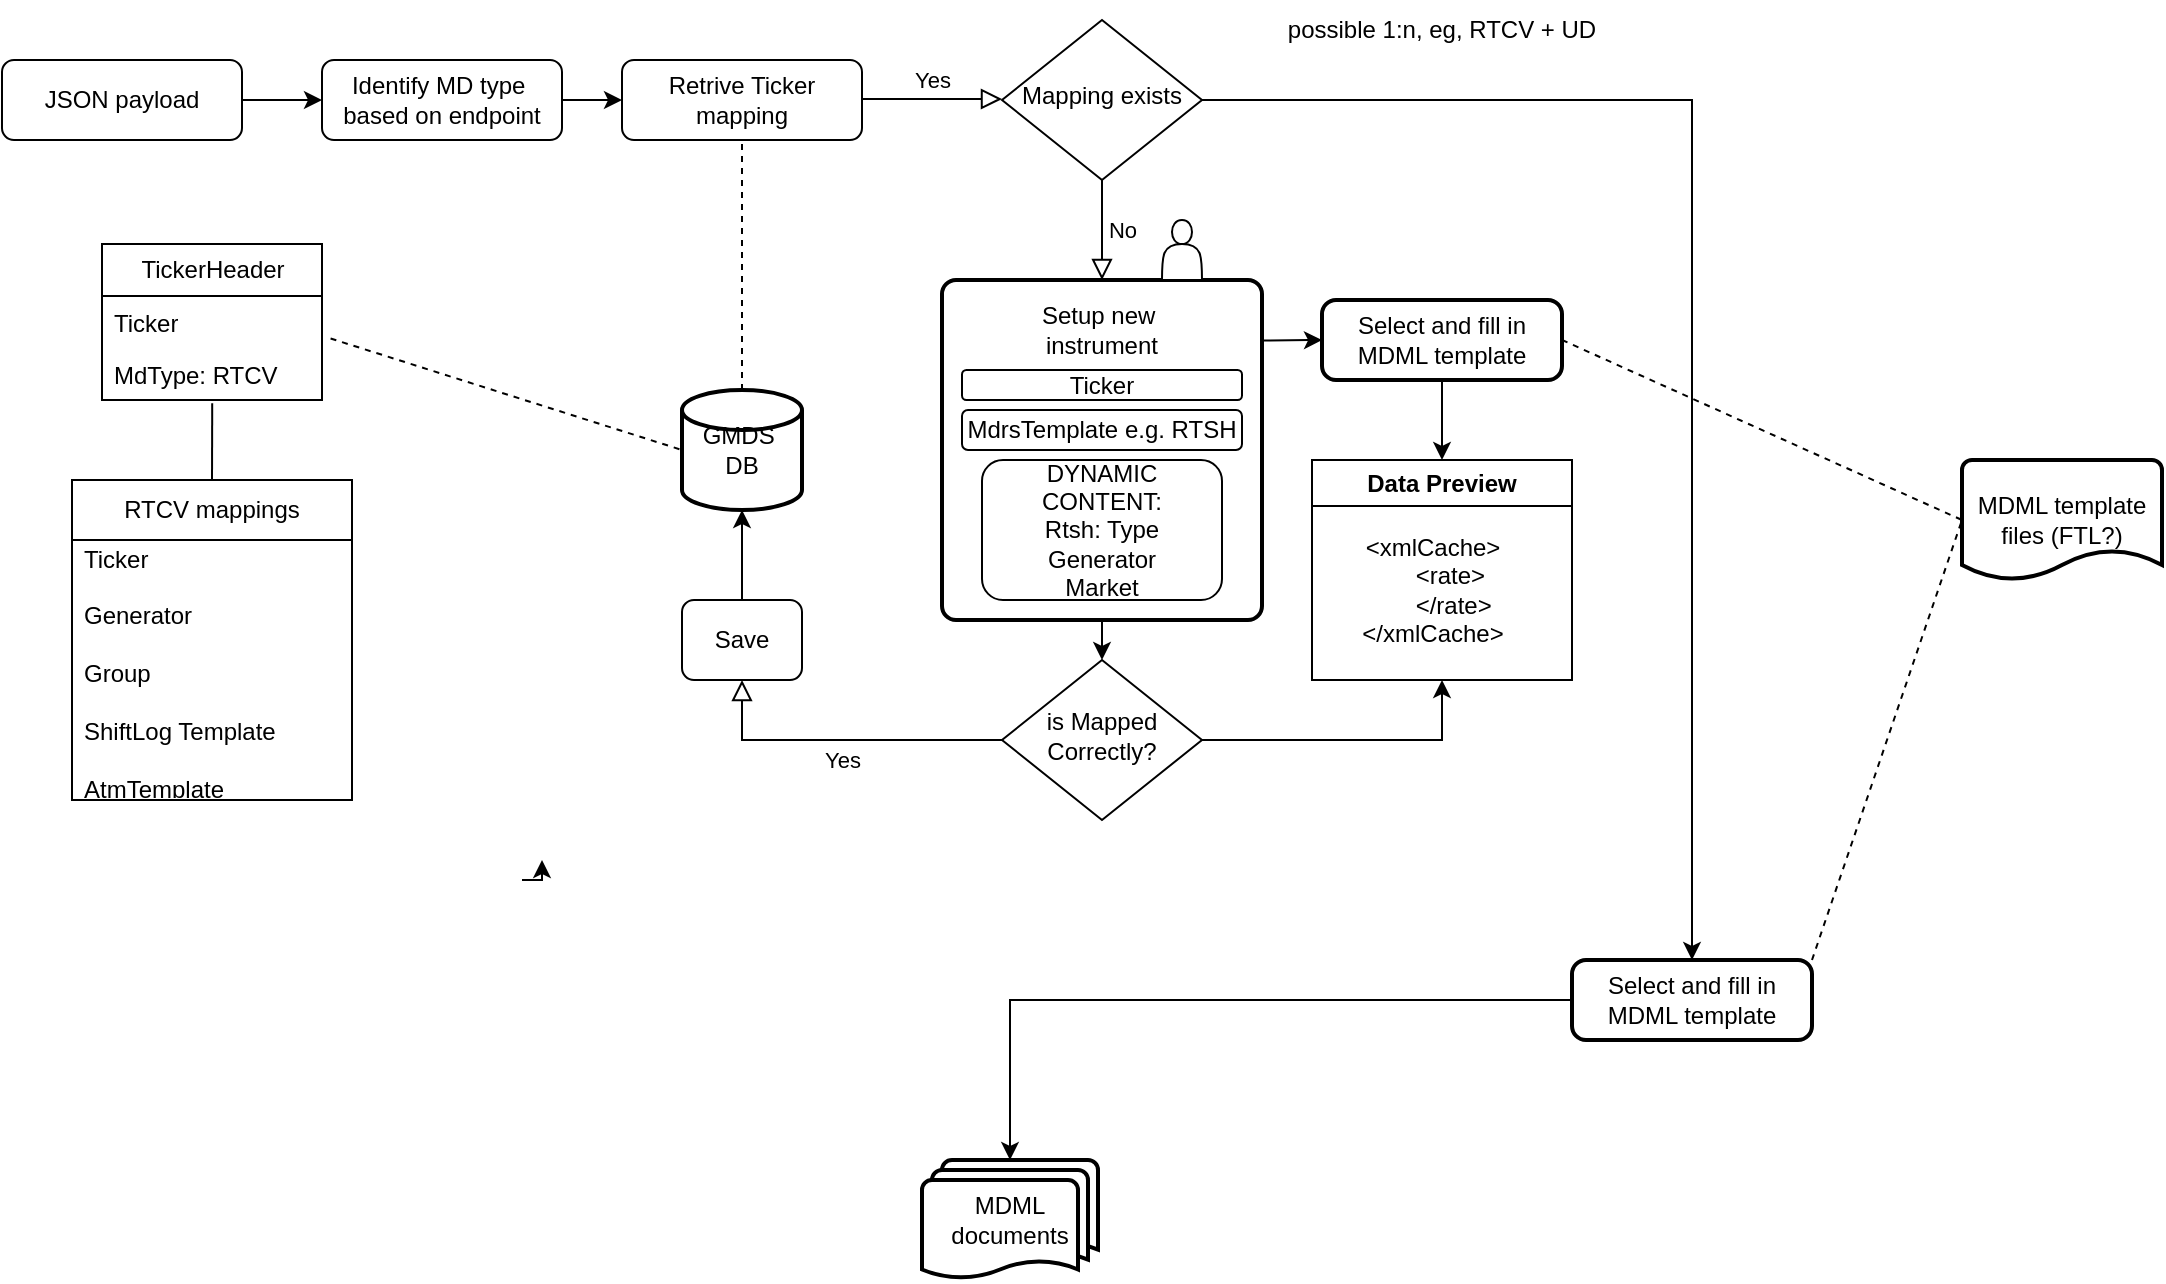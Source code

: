 <mxfile version="26.2.14">
  <diagram id="C5RBs43oDa-KdzZeNtuy" name="Page-1">
    <mxGraphModel dx="2043" dy="671" grid="1" gridSize="10" guides="1" tooltips="1" connect="1" arrows="1" fold="1" page="1" pageScale="1" pageWidth="827" pageHeight="1169" math="0" shadow="0">
      <root>
        <mxCell id="WIyWlLk6GJQsqaUBKTNV-0" />
        <mxCell id="WIyWlLk6GJQsqaUBKTNV-1" parent="WIyWlLk6GJQsqaUBKTNV-0" />
        <mxCell id="0x4GOvO5WbsecGbyz3oT-88" style="edgeStyle=orthogonalEdgeStyle;rounded=0;orthogonalLoop=1;jettySize=auto;html=1;exitX=1;exitY=0.5;exitDx=0;exitDy=0;" edge="1" parent="WIyWlLk6GJQsqaUBKTNV-1" source="WIyWlLk6GJQsqaUBKTNV-3" target="0x4GOvO5WbsecGbyz3oT-86">
          <mxGeometry relative="1" as="geometry" />
        </mxCell>
        <mxCell id="WIyWlLk6GJQsqaUBKTNV-3" value="JSON payload" style="rounded=1;whiteSpace=wrap;html=1;fontSize=12;glass=0;strokeWidth=1;shadow=0;" parent="WIyWlLk6GJQsqaUBKTNV-1" vertex="1">
          <mxGeometry x="-100" y="50" width="120" height="40" as="geometry" />
        </mxCell>
        <mxCell id="0x4GOvO5WbsecGbyz3oT-62" style="edgeStyle=orthogonalEdgeStyle;rounded=0;orthogonalLoop=1;jettySize=auto;html=1;exitX=0.5;exitY=0;exitDx=0;exitDy=0;" edge="1" parent="WIyWlLk6GJQsqaUBKTNV-1">
          <mxGeometry relative="1" as="geometry">
            <mxPoint x="170" y="450" as="targetPoint" />
            <mxPoint x="160" y="460" as="sourcePoint" />
          </mxGeometry>
        </mxCell>
        <mxCell id="0x4GOvO5WbsecGbyz3oT-65" style="edgeStyle=orthogonalEdgeStyle;rounded=0;orthogonalLoop=1;jettySize=auto;html=1;exitX=0.5;exitY=1;exitDx=0;exitDy=0;entryX=0.5;entryY=0;entryDx=0;entryDy=0;" edge="1" parent="WIyWlLk6GJQsqaUBKTNV-1" source="0x4GOvO5WbsecGbyz3oT-0" target="0x4GOvO5WbsecGbyz3oT-64">
          <mxGeometry relative="1" as="geometry" />
        </mxCell>
        <mxCell id="0x4GOvO5WbsecGbyz3oT-0" value="" style="rounded=1;whiteSpace=wrap;html=1;absoluteArcSize=1;arcSize=14;strokeWidth=2;align=center;" vertex="1" parent="WIyWlLk6GJQsqaUBKTNV-1">
          <mxGeometry x="370" y="160" width="160" height="170" as="geometry" />
        </mxCell>
        <mxCell id="0x4GOvO5WbsecGbyz3oT-3" value="GMDS&amp;nbsp;&lt;div&gt;DB&lt;/div&gt;" style="strokeWidth=2;html=1;shape=mxgraph.flowchart.database;whiteSpace=wrap;" vertex="1" parent="WIyWlLk6GJQsqaUBKTNV-1">
          <mxGeometry x="240" y="215" width="60" height="60" as="geometry" />
        </mxCell>
        <mxCell id="0x4GOvO5WbsecGbyz3oT-4" value="Yes" style="edgeStyle=orthogonalEdgeStyle;rounded=0;html=1;jettySize=auto;orthogonalLoop=1;fontSize=11;endArrow=block;endFill=0;endSize=8;strokeWidth=1;shadow=0;labelBackgroundColor=none;exitX=1;exitY=0.5;exitDx=0;exitDy=0;" edge="1" parent="WIyWlLk6GJQsqaUBKTNV-1">
          <mxGeometry y="10" relative="1" as="geometry">
            <mxPoint as="offset" />
            <mxPoint x="330" y="69.5" as="sourcePoint" />
            <mxPoint x="400" y="69.5" as="targetPoint" />
          </mxGeometry>
        </mxCell>
        <mxCell id="0x4GOvO5WbsecGbyz3oT-5" value="No" style="edgeStyle=orthogonalEdgeStyle;rounded=0;html=1;jettySize=auto;orthogonalLoop=1;fontSize=11;endArrow=block;endFill=0;endSize=8;strokeWidth=1;shadow=0;labelBackgroundColor=none;exitX=0.5;exitY=1;exitDx=0;exitDy=0;entryX=0.5;entryY=0;entryDx=0;entryDy=0;" edge="1" parent="WIyWlLk6GJQsqaUBKTNV-1" source="0x4GOvO5WbsecGbyz3oT-6" target="0x4GOvO5WbsecGbyz3oT-0">
          <mxGeometry y="10" relative="1" as="geometry">
            <mxPoint as="offset" />
            <mxPoint x="260" y="110" as="sourcePoint" />
            <mxPoint x="260" y="160" as="targetPoint" />
          </mxGeometry>
        </mxCell>
        <mxCell id="0x4GOvO5WbsecGbyz3oT-46" style="edgeStyle=orthogonalEdgeStyle;rounded=0;orthogonalLoop=1;jettySize=auto;html=1;exitX=1;exitY=0.5;exitDx=0;exitDy=0;" edge="1" parent="WIyWlLk6GJQsqaUBKTNV-1" source="0x4GOvO5WbsecGbyz3oT-6" target="0x4GOvO5WbsecGbyz3oT-10">
          <mxGeometry relative="1" as="geometry" />
        </mxCell>
        <mxCell id="0x4GOvO5WbsecGbyz3oT-6" value="Mapping exists" style="rhombus;whiteSpace=wrap;html=1;shadow=0;fontFamily=Helvetica;fontSize=12;align=center;strokeWidth=1;spacing=6;spacingTop=-4;" vertex="1" parent="WIyWlLk6GJQsqaUBKTNV-1">
          <mxGeometry x="400" y="30" width="100" height="80" as="geometry" />
        </mxCell>
        <mxCell id="0x4GOvO5WbsecGbyz3oT-7" value="Retrive Ticker mapping" style="rounded=1;whiteSpace=wrap;html=1;fontSize=12;glass=0;strokeWidth=1;shadow=0;" vertex="1" parent="WIyWlLk6GJQsqaUBKTNV-1">
          <mxGeometry x="210" y="50" width="120" height="40" as="geometry" />
        </mxCell>
        <mxCell id="0x4GOvO5WbsecGbyz3oT-8" value="" style="endArrow=none;dashed=1;html=1;rounded=0;exitX=0.5;exitY=0;exitDx=0;exitDy=0;exitPerimeter=0;entryX=0.5;entryY=1;entryDx=0;entryDy=0;" edge="1" parent="WIyWlLk6GJQsqaUBKTNV-1" source="0x4GOvO5WbsecGbyz3oT-3" target="0x4GOvO5WbsecGbyz3oT-7">
          <mxGeometry width="50" height="50" relative="1" as="geometry">
            <mxPoint x="390" y="320" as="sourcePoint" />
            <mxPoint x="440" y="270" as="targetPoint" />
          </mxGeometry>
        </mxCell>
        <mxCell id="0x4GOvO5WbsecGbyz3oT-9" value="" style="shape=actor;whiteSpace=wrap;html=1;" vertex="1" parent="WIyWlLk6GJQsqaUBKTNV-1">
          <mxGeometry x="480" y="130" width="20" height="30" as="geometry" />
        </mxCell>
        <mxCell id="0x4GOvO5WbsecGbyz3oT-10" value="Select and fill in MDML template" style="rounded=1;whiteSpace=wrap;html=1;absoluteArcSize=1;arcSize=14;strokeWidth=2;" vertex="1" parent="WIyWlLk6GJQsqaUBKTNV-1">
          <mxGeometry x="685" y="500" width="120" height="40" as="geometry" />
        </mxCell>
        <mxCell id="0x4GOvO5WbsecGbyz3oT-12" value="Setup new&amp;nbsp;&lt;div&gt;instrument&lt;/div&gt;" style="text;html=1;align=center;verticalAlign=middle;whiteSpace=wrap;rounded=0;" vertex="1" parent="WIyWlLk6GJQsqaUBKTNV-1">
          <mxGeometry x="410" y="170" width="80" height="30" as="geometry" />
        </mxCell>
        <mxCell id="0x4GOvO5WbsecGbyz3oT-13" value="TickerHeader" style="swimlane;fontStyle=0;childLayout=stackLayout;horizontal=1;startSize=26;fillColor=none;horizontalStack=0;resizeParent=1;resizeParentMax=0;resizeLast=0;collapsible=1;marginBottom=0;html=1;" vertex="1" parent="WIyWlLk6GJQsqaUBKTNV-1">
          <mxGeometry x="-50" y="142" width="110" height="78" as="geometry" />
        </mxCell>
        <mxCell id="0x4GOvO5WbsecGbyz3oT-14" value="Ticker" style="text;strokeColor=none;fillColor=none;align=left;verticalAlign=top;spacingLeft=4;spacingRight=4;overflow=hidden;rotatable=0;points=[[0,0.5],[1,0.5]];portConstraint=eastwest;whiteSpace=wrap;html=1;" vertex="1" parent="0x4GOvO5WbsecGbyz3oT-13">
          <mxGeometry y="26" width="110" height="26" as="geometry" />
        </mxCell>
        <mxCell id="0x4GOvO5WbsecGbyz3oT-15" value="MdType: RTCV" style="text;strokeColor=none;fillColor=none;align=left;verticalAlign=top;spacingLeft=4;spacingRight=4;overflow=hidden;rotatable=0;points=[[0,0.5],[1,0.5]];portConstraint=eastwest;whiteSpace=wrap;html=1;" vertex="1" parent="0x4GOvO5WbsecGbyz3oT-13">
          <mxGeometry y="52" width="110" height="26" as="geometry" />
        </mxCell>
        <mxCell id="0x4GOvO5WbsecGbyz3oT-20" value="RTCV mappings" style="swimlane;fontStyle=0;childLayout=stackLayout;horizontal=1;startSize=30;horizontalStack=0;resizeParent=1;resizeParentMax=0;resizeLast=0;collapsible=1;marginBottom=0;whiteSpace=wrap;html=1;" vertex="1" parent="WIyWlLk6GJQsqaUBKTNV-1">
          <mxGeometry x="-65" y="260" width="140" height="160" as="geometry" />
        </mxCell>
        <mxCell id="0x4GOvO5WbsecGbyz3oT-21" value="Ticker&lt;div&gt;&lt;br&gt;&lt;/div&gt;&lt;div&gt;Generator&lt;/div&gt;&lt;div&gt;&lt;br&gt;&lt;/div&gt;&lt;div&gt;Group&lt;/div&gt;&lt;div&gt;&lt;br&gt;&lt;/div&gt;&lt;div&gt;ShiftLog Template&lt;br&gt;&lt;br&gt;AtmTemplate&lt;/div&gt;&lt;div&gt;&lt;br&gt;&lt;/div&gt;&lt;div&gt;&lt;br&gt;&lt;/div&gt;" style="text;strokeColor=none;fillColor=none;align=left;verticalAlign=middle;spacingLeft=4;spacingRight=4;overflow=hidden;points=[[0,0.5],[1,0.5]];portConstraint=eastwest;rotatable=0;whiteSpace=wrap;html=1;" vertex="1" parent="0x4GOvO5WbsecGbyz3oT-20">
          <mxGeometry y="30" width="140" height="130" as="geometry" />
        </mxCell>
        <mxCell id="0x4GOvO5WbsecGbyz3oT-37" value="" style="endArrow=none;dashed=1;html=1;rounded=0;exitX=1.039;exitY=0.817;exitDx=0;exitDy=0;exitPerimeter=0;entryX=0;entryY=0.5;entryDx=0;entryDy=0;entryPerimeter=0;" edge="1" parent="WIyWlLk6GJQsqaUBKTNV-1" source="0x4GOvO5WbsecGbyz3oT-14" target="0x4GOvO5WbsecGbyz3oT-3">
          <mxGeometry width="50" height="50" relative="1" as="geometry">
            <mxPoint x="520" y="360" as="sourcePoint" />
            <mxPoint x="570" y="310" as="targetPoint" />
          </mxGeometry>
        </mxCell>
        <mxCell id="0x4GOvO5WbsecGbyz3oT-38" value="" style="endArrow=none;html=1;rounded=0;exitX=0.5;exitY=0;exitDx=0;exitDy=0;entryX=0.501;entryY=1.064;entryDx=0;entryDy=0;entryPerimeter=0;" edge="1" parent="WIyWlLk6GJQsqaUBKTNV-1" source="0x4GOvO5WbsecGbyz3oT-20" target="0x4GOvO5WbsecGbyz3oT-15">
          <mxGeometry width="50" height="50" relative="1" as="geometry">
            <mxPoint x="520" y="360" as="sourcePoint" />
            <mxPoint x="570" y="310" as="targetPoint" />
          </mxGeometry>
        </mxCell>
        <mxCell id="0x4GOvO5WbsecGbyz3oT-39" value="Ticker" style="rounded=1;whiteSpace=wrap;html=1;" vertex="1" parent="WIyWlLk6GJQsqaUBKTNV-1">
          <mxGeometry x="380" y="205" width="140" height="15" as="geometry" />
        </mxCell>
        <mxCell id="0x4GOvO5WbsecGbyz3oT-42" value="DYNAMIC CONTENT:&lt;br&gt;Rtsh: Type&lt;br&gt;Generator&lt;br&gt;Market" style="rounded=1;whiteSpace=wrap;html=1;" vertex="1" parent="WIyWlLk6GJQsqaUBKTNV-1">
          <mxGeometry x="390" y="250" width="120" height="70" as="geometry" />
        </mxCell>
        <mxCell id="0x4GOvO5WbsecGbyz3oT-43" value="MdrsTemplate e.g. RTSH" style="rounded=1;whiteSpace=wrap;html=1;" vertex="1" parent="WIyWlLk6GJQsqaUBKTNV-1">
          <mxGeometry x="380" y="225" width="140" height="20" as="geometry" />
        </mxCell>
        <mxCell id="0x4GOvO5WbsecGbyz3oT-51" value="possible 1:n, eg, RTCV + UD" style="text;html=1;align=center;verticalAlign=middle;whiteSpace=wrap;rounded=0;" vertex="1" parent="WIyWlLk6GJQsqaUBKTNV-1">
          <mxGeometry x="540" y="20" width="160" height="30" as="geometry" />
        </mxCell>
        <mxCell id="0x4GOvO5WbsecGbyz3oT-53" value="Select and fill in MDML template" style="rounded=1;whiteSpace=wrap;html=1;absoluteArcSize=1;arcSize=14;strokeWidth=2;" vertex="1" parent="WIyWlLk6GJQsqaUBKTNV-1">
          <mxGeometry x="560" y="170" width="120" height="40" as="geometry" />
        </mxCell>
        <mxCell id="0x4GOvO5WbsecGbyz3oT-56" value="" style="endArrow=classic;html=1;rounded=0;entryX=0;entryY=0.5;entryDx=0;entryDy=0;exitX=0.999;exitY=0.178;exitDx=0;exitDy=0;exitPerimeter=0;" edge="1" parent="WIyWlLk6GJQsqaUBKTNV-1" source="0x4GOvO5WbsecGbyz3oT-0" target="0x4GOvO5WbsecGbyz3oT-53">
          <mxGeometry width="50" height="50" relative="1" as="geometry">
            <mxPoint x="470" y="260" as="sourcePoint" />
            <mxPoint x="520" y="210" as="targetPoint" />
          </mxGeometry>
        </mxCell>
        <mxCell id="0x4GOvO5WbsecGbyz3oT-59" value="Data Preview" style="swimlane;whiteSpace=wrap;html=1;" vertex="1" parent="WIyWlLk6GJQsqaUBKTNV-1">
          <mxGeometry x="555" y="250" width="130" height="110" as="geometry" />
        </mxCell>
        <mxCell id="0x4GOvO5WbsecGbyz3oT-60" value="&lt;span style=&quot;text-align: left; text-wrap-mode: wrap;&quot;&gt;&amp;lt;xmlCache&amp;gt;&lt;/span&gt;&lt;div style=&quot;text-align: left; text-wrap-mode: wrap;&quot;&gt;&lt;span style=&quot;white-space: pre;&quot;&gt;&#x9;&lt;/span&gt;&amp;lt;rate&amp;gt;&lt;/div&gt;&lt;div style=&quot;text-align: left; text-wrap-mode: wrap;&quot;&gt;&lt;span style=&quot;white-space: pre;&quot;&gt;&#x9;&lt;/span&gt;&amp;lt;/rate&amp;gt;&lt;br&gt;&amp;lt;/xmlCache&amp;gt;&lt;/div&gt;" style="text;html=1;align=center;verticalAlign=middle;resizable=0;points=[];autosize=1;strokeColor=none;fillColor=none;" vertex="1" parent="0x4GOvO5WbsecGbyz3oT-59">
          <mxGeometry x="15" y="30" width="90" height="70" as="geometry" />
        </mxCell>
        <mxCell id="0x4GOvO5WbsecGbyz3oT-61" value="" style="endArrow=classic;html=1;rounded=0;exitX=0.5;exitY=1;exitDx=0;exitDy=0;entryX=0.5;entryY=0;entryDx=0;entryDy=0;" edge="1" parent="WIyWlLk6GJQsqaUBKTNV-1" source="0x4GOvO5WbsecGbyz3oT-53" target="0x4GOvO5WbsecGbyz3oT-59">
          <mxGeometry width="50" height="50" relative="1" as="geometry">
            <mxPoint x="480" y="350" as="sourcePoint" />
            <mxPoint x="530" y="300" as="targetPoint" />
          </mxGeometry>
        </mxCell>
        <mxCell id="0x4GOvO5WbsecGbyz3oT-75" style="edgeStyle=orthogonalEdgeStyle;rounded=0;orthogonalLoop=1;jettySize=auto;html=1;exitX=1;exitY=0.5;exitDx=0;exitDy=0;entryX=0.5;entryY=1;entryDx=0;entryDy=0;" edge="1" parent="WIyWlLk6GJQsqaUBKTNV-1" source="0x4GOvO5WbsecGbyz3oT-64" target="0x4GOvO5WbsecGbyz3oT-59">
          <mxGeometry relative="1" as="geometry" />
        </mxCell>
        <mxCell id="0x4GOvO5WbsecGbyz3oT-64" value="is Mapped Correctly?" style="rhombus;whiteSpace=wrap;html=1;shadow=0;fontFamily=Helvetica;fontSize=12;align=center;strokeWidth=1;spacing=6;spacingTop=-4;" vertex="1" parent="WIyWlLk6GJQsqaUBKTNV-1">
          <mxGeometry x="400" y="350" width="100" height="80" as="geometry" />
        </mxCell>
        <mxCell id="0x4GOvO5WbsecGbyz3oT-68" value="Yes" style="edgeStyle=orthogonalEdgeStyle;rounded=0;html=1;jettySize=auto;orthogonalLoop=1;fontSize=11;endArrow=block;endFill=0;endSize=8;strokeWidth=1;shadow=0;labelBackgroundColor=none;exitX=0;exitY=0.5;exitDx=0;exitDy=0;entryX=0.5;entryY=1;entryDx=0;entryDy=0;" edge="1" parent="WIyWlLk6GJQsqaUBKTNV-1" source="0x4GOvO5WbsecGbyz3oT-64" target="0x4GOvO5WbsecGbyz3oT-69">
          <mxGeometry y="10" relative="1" as="geometry">
            <mxPoint as="offset" />
            <mxPoint x="340" y="79.5" as="sourcePoint" />
            <mxPoint x="270" y="370" as="targetPoint" />
            <Array as="points">
              <mxPoint x="270" y="390" />
            </Array>
          </mxGeometry>
        </mxCell>
        <mxCell id="0x4GOvO5WbsecGbyz3oT-69" value="Save" style="rounded=1;whiteSpace=wrap;html=1;fontSize=12;glass=0;strokeWidth=1;shadow=0;" vertex="1" parent="WIyWlLk6GJQsqaUBKTNV-1">
          <mxGeometry x="240" y="320" width="60" height="40" as="geometry" />
        </mxCell>
        <mxCell id="0x4GOvO5WbsecGbyz3oT-76" style="edgeStyle=orthogonalEdgeStyle;rounded=0;orthogonalLoop=1;jettySize=auto;html=1;exitX=0.5;exitY=0;exitDx=0;exitDy=0;entryX=0.5;entryY=1;entryDx=0;entryDy=0;entryPerimeter=0;" edge="1" parent="WIyWlLk6GJQsqaUBKTNV-1" source="0x4GOvO5WbsecGbyz3oT-69" target="0x4GOvO5WbsecGbyz3oT-3">
          <mxGeometry relative="1" as="geometry" />
        </mxCell>
        <mxCell id="0x4GOvO5WbsecGbyz3oT-77" value="MDML documents" style="strokeWidth=2;html=1;shape=mxgraph.flowchart.multi-document;whiteSpace=wrap;" vertex="1" parent="WIyWlLk6GJQsqaUBKTNV-1">
          <mxGeometry x="360" y="600" width="88" height="60" as="geometry" />
        </mxCell>
        <mxCell id="0x4GOvO5WbsecGbyz3oT-79" style="edgeStyle=orthogonalEdgeStyle;rounded=0;orthogonalLoop=1;jettySize=auto;html=1;exitX=0;exitY=0.5;exitDx=0;exitDy=0;entryX=0.5;entryY=0;entryDx=0;entryDy=0;entryPerimeter=0;" edge="1" parent="WIyWlLk6GJQsqaUBKTNV-1" source="0x4GOvO5WbsecGbyz3oT-10" target="0x4GOvO5WbsecGbyz3oT-77">
          <mxGeometry relative="1" as="geometry" />
        </mxCell>
        <mxCell id="0x4GOvO5WbsecGbyz3oT-80" value="MDML template files (FTL?)" style="strokeWidth=2;html=1;shape=mxgraph.flowchart.document2;whiteSpace=wrap;size=0.25;" vertex="1" parent="WIyWlLk6GJQsqaUBKTNV-1">
          <mxGeometry x="880" y="250" width="100" height="60" as="geometry" />
        </mxCell>
        <mxCell id="0x4GOvO5WbsecGbyz3oT-84" value="" style="endArrow=none;dashed=1;html=1;rounded=0;exitX=1;exitY=0.5;exitDx=0;exitDy=0;entryX=0;entryY=0.5;entryDx=0;entryDy=0;entryPerimeter=0;" edge="1" parent="WIyWlLk6GJQsqaUBKTNV-1" source="0x4GOvO5WbsecGbyz3oT-53" target="0x4GOvO5WbsecGbyz3oT-80">
          <mxGeometry width="50" height="50" relative="1" as="geometry">
            <mxPoint x="830" y="340" as="sourcePoint" />
            <mxPoint x="880" y="290" as="targetPoint" />
          </mxGeometry>
        </mxCell>
        <mxCell id="0x4GOvO5WbsecGbyz3oT-85" value="" style="endArrow=none;dashed=1;html=1;rounded=0;exitX=1;exitY=0;exitDx=0;exitDy=0;entryX=0;entryY=0.5;entryDx=0;entryDy=0;entryPerimeter=0;" edge="1" parent="WIyWlLk6GJQsqaUBKTNV-1" source="0x4GOvO5WbsecGbyz3oT-10" target="0x4GOvO5WbsecGbyz3oT-80">
          <mxGeometry width="50" height="50" relative="1" as="geometry">
            <mxPoint x="520" y="350" as="sourcePoint" />
            <mxPoint x="570" y="300" as="targetPoint" />
          </mxGeometry>
        </mxCell>
        <mxCell id="0x4GOvO5WbsecGbyz3oT-87" style="edgeStyle=orthogonalEdgeStyle;rounded=0;orthogonalLoop=1;jettySize=auto;html=1;exitX=1;exitY=0.5;exitDx=0;exitDy=0;" edge="1" parent="WIyWlLk6GJQsqaUBKTNV-1" source="0x4GOvO5WbsecGbyz3oT-86" target="0x4GOvO5WbsecGbyz3oT-7">
          <mxGeometry relative="1" as="geometry" />
        </mxCell>
        <mxCell id="0x4GOvO5WbsecGbyz3oT-86" value="Identify MD type&amp;nbsp;&lt;div&gt;based on endpoint&lt;/div&gt;" style="rounded=1;whiteSpace=wrap;html=1;fontSize=12;glass=0;strokeWidth=1;shadow=0;" vertex="1" parent="WIyWlLk6GJQsqaUBKTNV-1">
          <mxGeometry x="60" y="50" width="120" height="40" as="geometry" />
        </mxCell>
      </root>
    </mxGraphModel>
  </diagram>
</mxfile>
